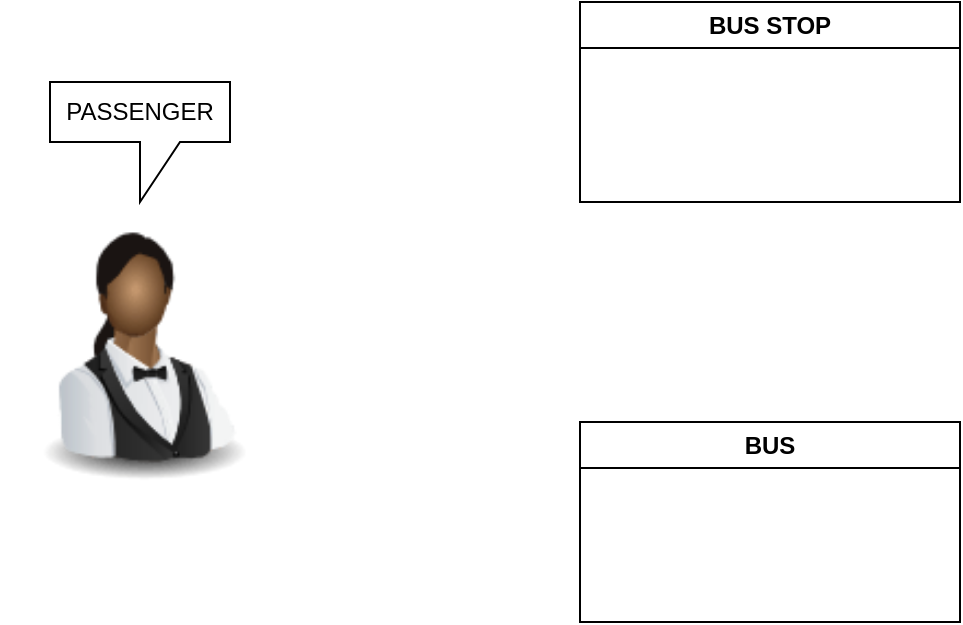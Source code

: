 <mxfile version="24.5.4" type="github">
  <diagram name="Page-1" id="Unx8uc1KBYMUSksl0eZK">
    <mxGraphModel dx="1114" dy="566" grid="1" gridSize="10" guides="1" tooltips="1" connect="1" arrows="1" fold="1" page="1" pageScale="1" pageWidth="850" pageHeight="1100" math="0" shadow="0">
      <root>
        <mxCell id="0" />
        <mxCell id="1" parent="0" />
        <mxCell id="4lpI2rpLpxt85nUgspq1-3" value="" style="image;html=1;image=img/lib/clip_art/people/Waiter_Woman_Black_128x128.png" parent="1" vertex="1">
          <mxGeometry x="50" y="190" width="140" height="140" as="geometry" />
        </mxCell>
        <mxCell id="4lpI2rpLpxt85nUgspq1-5" value="BUS" style="swimlane;whiteSpace=wrap;html=1;" parent="1" vertex="1">
          <mxGeometry x="340" y="300" width="190" height="100" as="geometry" />
        </mxCell>
        <mxCell id="4lpI2rpLpxt85nUgspq1-6" value="BUS STOP" style="swimlane;whiteSpace=wrap;html=1;" parent="1" vertex="1">
          <mxGeometry x="340" y="90" width="190" height="100" as="geometry">
            <mxRectangle x="320" y="170" width="140" height="30" as="alternateBounds" />
          </mxGeometry>
        </mxCell>
        <mxCell id="4lpI2rpLpxt85nUgspq1-11" value="PASSENGER" style="shape=callout;whiteSpace=wrap;html=1;perimeter=calloutPerimeter;" parent="1" vertex="1">
          <mxGeometry x="75" y="130" width="90" height="60" as="geometry" />
        </mxCell>
      </root>
    </mxGraphModel>
  </diagram>
</mxfile>
